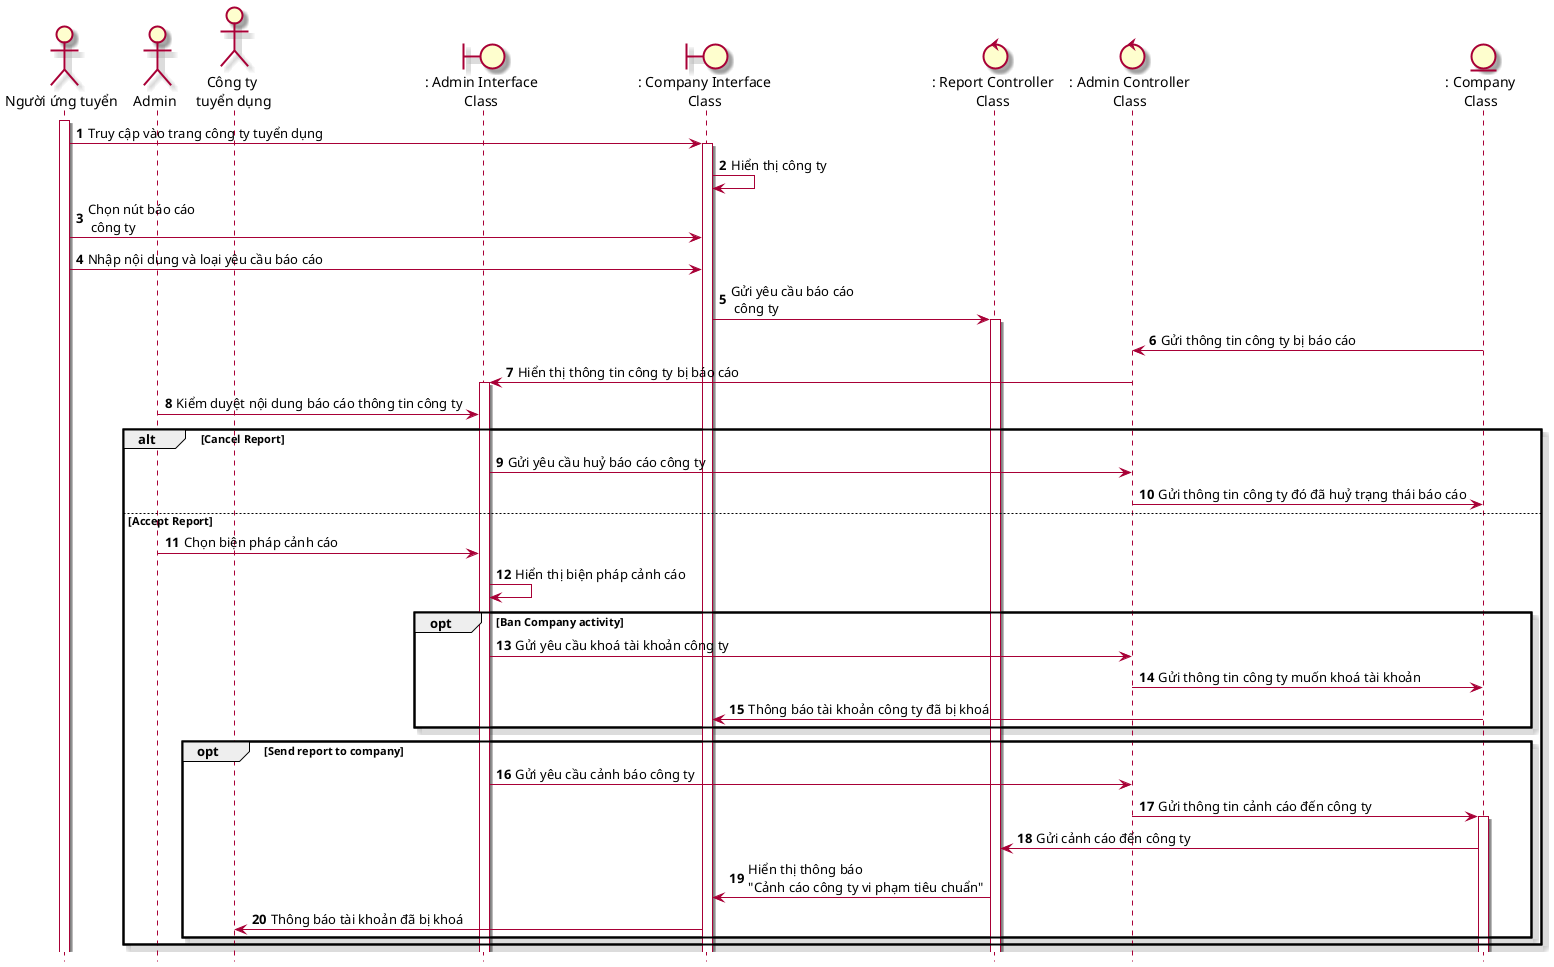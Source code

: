 @startuml SeqBaoCaoBaiDang
hide footbox
skin rose 
actor nguoiUngTuyen as "Người ứng tuyển"
actor admin as "Admin"
actor congTy as "Công ty\n tuyển dụng"
boundary adminInterface as ": Admin Interface\nClass"
boundary companyInterface as ": Company Interface\nClass"
control reportController as ": Report Controller\nClass"
control adminController as ": Admin Controller\nClass"
entity Company as ": Company\nClass"
nguoiUngTuyen++
autonumber
nguoiUngTuyen-> companyInterface++: Truy cập vào trang công ty tuyển dụng
companyInterface-> companyInterface: Hiển thị công ty
nguoiUngTuyen-> companyInterface: Chọn nút báo cáo\n công ty
nguoiUngTuyen-> companyInterface: Nhập nội dung và loại yêu cầu báo cáo
companyInterface-> reportController++: Gửi yêu cầu báo cáo\n công ty
Company -> adminController: Gửi thông tin công ty bị báo cáo
adminController-> adminInterface++: Hiển thị thông tin công ty bị báo cáo
admin -> adminInterface: Kiểm duyệt nội dung báo cáo thông tin công ty
alt Cancel Report
adminInterface -> adminController: Gửi yêu cầu huỷ báo cáo công ty
adminController -> Company: Gửi thông tin công ty đó đã huỷ trạng thái báo cáo
else Accept Report
admin -> adminInterface: Chọn biện pháp cảnh cáo 
adminInterface -> adminInterface: Hiển thị biện pháp cảnh cáo
opt Ban Company activity
adminInterface -> adminController: Gửi yêu cầu khoá tài khoản công ty
adminController -> Company: Gửi thông tin công ty muốn khoá tài khoản 
Company -> companyInterface: Thông báo tài khoản công ty đã bị khoá 
end
opt Send report to company
adminInterface->adminController: Gửi yêu cầu cảnh báo công ty
adminController -> Company++: Gửi thông tin cảnh cáo đến công ty
Company -> reportController: Gửi cảnh cáo đến công ty 
reportController -> companyInterface: Hiển thị thông báo \n"Cảnh cáo công ty vi phạm tiêu chuẩn"
companyInterface -> congTy: Thông báo tài khoản đã bị khoá
end
end